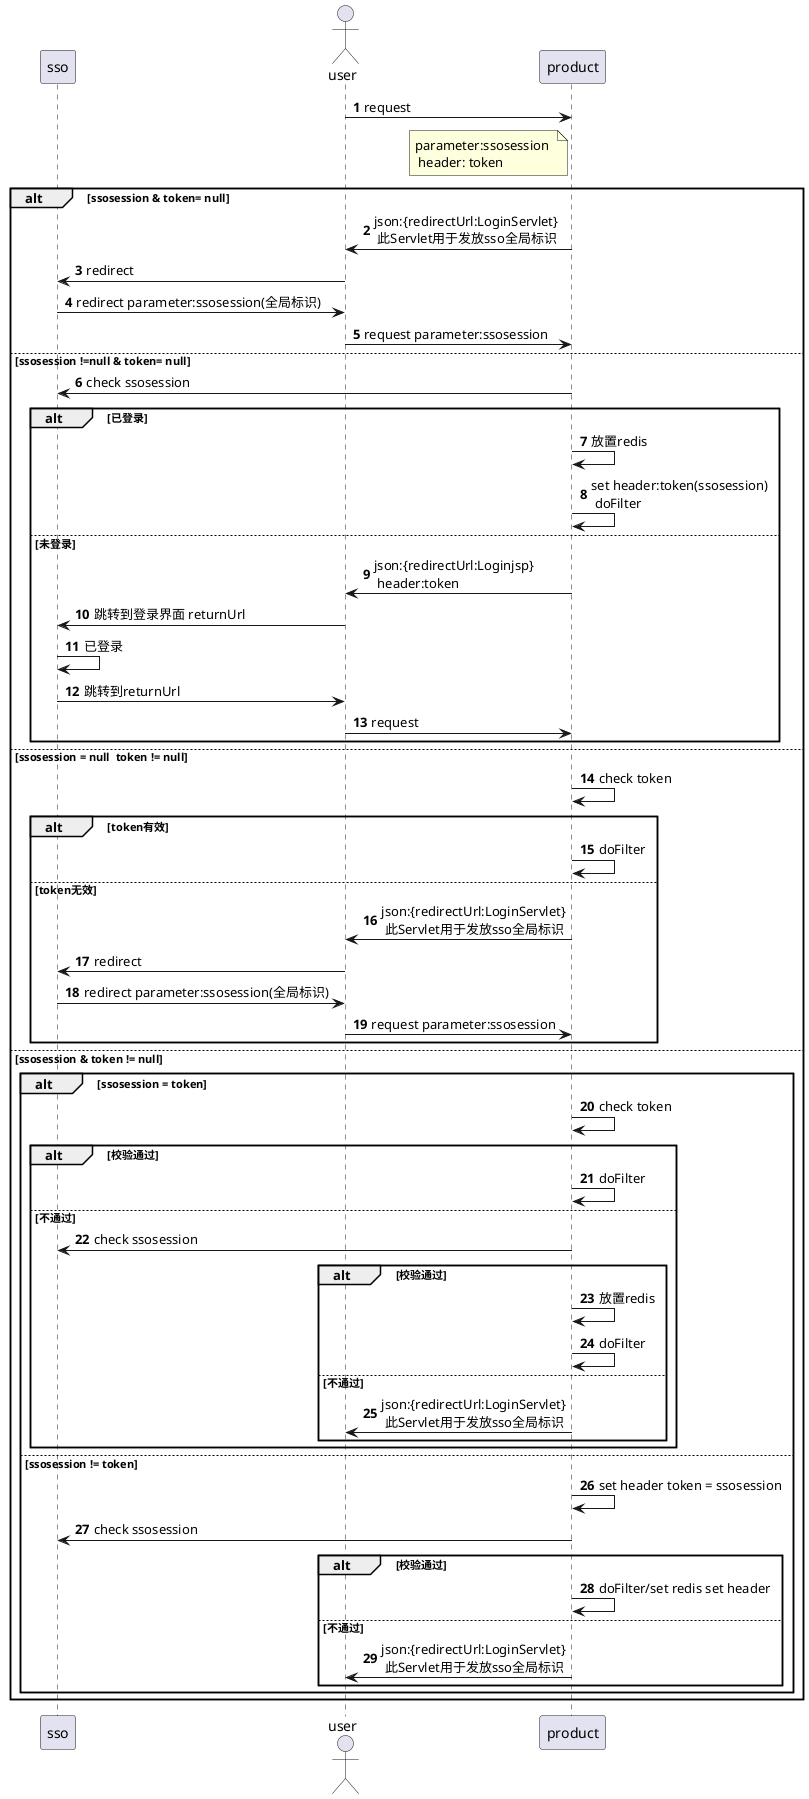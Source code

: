 @startuml
autonumber
participant sso
actor user as web
participant product as pd

web -> pd: request
note left of pd:parameter:ssosession \n header: token
    alt ssosession & token= null
        pd->web:json:{redirectUrl:LoginServlet}\n 此Servlet用于发放sso全局标识
        web->sso:redirect
        sso->web:redirect parameter:ssosession(全局标识)
        web->pd:request parameter:ssosession
    else ssosession !=null & token= null
        pd -> sso :check ssosession
            alt 已登录
                pd -> pd:放置redis
                pd -> pd:set header:token(ssosession)\n doFilter
            else 未登录
                pd -> web:json:{redirectUrl:Loginjsp}\n header:token
                web->sso:跳转到登录界面 returnUrl
                sso->sso:已登录
                sso->web:跳转到returnUrl
                web->pd:request
            end
    else ssosession = null  token != null
        pd->pd :check token
        alt token有效
           pd->pd: doFilter
        else token无效
            pd->web:json:{redirectUrl:LoginServlet}\n 此Servlet用于发放sso全局标识
            web->sso:redirect
            sso->web:redirect parameter:ssosession(全局标识)
            web->pd:request parameter:ssosession
        end
    else ssosession & token != null
        alt ssosession = token
            pd -> pd :check token
                alt 校验通过
                    pd->pd: doFilter
                else 不通过
                    pd -> sso :check ssosession
                    alt 校验通过
                        pd -> pd:放置redis
                        pd->pd: doFilter

                    else 不通过

                       pd->web:json:{redirectUrl:LoginServlet}\n 此Servlet用于发放sso全局标识
                    end
                end
        else ssosession != token
            pd -> pd:set header token = ssosession
            pd -> sso :check ssosession
                alt 校验通过
                    pd->pd: doFilter/set redis set header
                else 不通过
                    pd->web:json:{redirectUrl:LoginServlet}\n 此Servlet用于发放sso全局标识
                end
        end
    end
@enduml